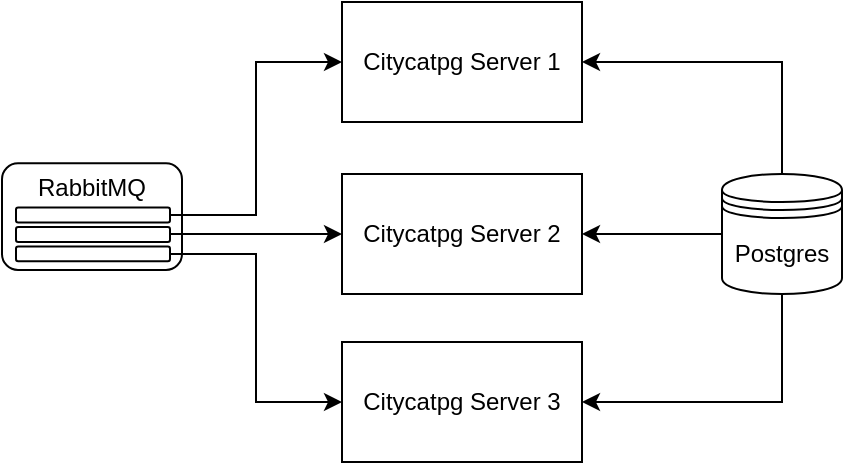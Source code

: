 <mxfile version="13.10.3" type="github">
  <diagram id="tyCWtxlNLLOEvRVOR6bN" name="Page-1">
    <mxGraphModel dx="779" dy="1341" grid="1" gridSize="10" guides="1" tooltips="1" connect="1" arrows="1" fold="1" page="1" pageScale="1" pageWidth="1169" pageHeight="827" math="0" shadow="0">
      <root>
        <mxCell id="0" />
        <mxCell id="1" parent="0" />
        <mxCell id="NO2JVZ4yjpvgCOlLwr5w-1" value="Postgres" style="shape=datastore;whiteSpace=wrap;html=1;" vertex="1" parent="1">
          <mxGeometry x="510" y="36" width="60" height="60" as="geometry" />
        </mxCell>
        <mxCell id="NO2JVZ4yjpvgCOlLwr5w-10" value="" style="group" vertex="1" connectable="0" parent="1">
          <mxGeometry x="150" y="20" width="90" height="64" as="geometry" />
        </mxCell>
        <mxCell id="NO2JVZ4yjpvgCOlLwr5w-2" value="RabbitMQ&lt;br&gt;&amp;nbsp;&lt;br&gt;&amp;nbsp;" style="rounded=1;whiteSpace=wrap;html=1;" vertex="1" parent="NO2JVZ4yjpvgCOlLwr5w-10">
          <mxGeometry y="10.667" width="90" height="53.333" as="geometry" />
        </mxCell>
        <mxCell id="NO2JVZ4yjpvgCOlLwr5w-3" value="" style="rounded=1;whiteSpace=wrap;html=1;" vertex="1" parent="NO2JVZ4yjpvgCOlLwr5w-10">
          <mxGeometry x="7" y="32.8" width="77" height="7.467" as="geometry" />
        </mxCell>
        <mxCell id="NO2JVZ4yjpvgCOlLwr5w-8" value="" style="rounded=1;whiteSpace=wrap;html=1;" vertex="1" parent="NO2JVZ4yjpvgCOlLwr5w-10">
          <mxGeometry x="7" y="42.53" width="77" height="7.47" as="geometry" />
        </mxCell>
        <mxCell id="NO2JVZ4yjpvgCOlLwr5w-9" value="" style="rounded=1;whiteSpace=wrap;html=1;" vertex="1" parent="NO2JVZ4yjpvgCOlLwr5w-10">
          <mxGeometry x="7" y="52.2" width="77" height="7.467" as="geometry" />
        </mxCell>
        <mxCell id="NO2JVZ4yjpvgCOlLwr5w-17" style="edgeStyle=orthogonalEdgeStyle;rounded=0;comic=0;orthogonalLoop=1;jettySize=auto;html=1;startArrow=classic;startFill=1;endArrow=none;endFill=0;" edge="1" parent="1" source="NO2JVZ4yjpvgCOlLwr5w-11" target="NO2JVZ4yjpvgCOlLwr5w-1">
          <mxGeometry relative="1" as="geometry" />
        </mxCell>
        <mxCell id="NO2JVZ4yjpvgCOlLwr5w-11" value="Citycatpg Server 1" style="rounded=0;whiteSpace=wrap;html=1;" vertex="1" parent="1">
          <mxGeometry x="320" y="-50" width="120" height="60" as="geometry" />
        </mxCell>
        <mxCell id="NO2JVZ4yjpvgCOlLwr5w-18" style="edgeStyle=orthogonalEdgeStyle;rounded=0;comic=0;orthogonalLoop=1;jettySize=auto;html=1;startArrow=classic;startFill=1;endArrow=none;endFill=0;" edge="1" parent="1" source="NO2JVZ4yjpvgCOlLwr5w-15" target="NO2JVZ4yjpvgCOlLwr5w-1">
          <mxGeometry relative="1" as="geometry" />
        </mxCell>
        <mxCell id="NO2JVZ4yjpvgCOlLwr5w-15" value="Citycatpg Server 2" style="rounded=0;whiteSpace=wrap;html=1;" vertex="1" parent="1">
          <mxGeometry x="320" y="36" width="120" height="60" as="geometry" />
        </mxCell>
        <mxCell id="NO2JVZ4yjpvgCOlLwr5w-19" style="edgeStyle=orthogonalEdgeStyle;rounded=0;comic=0;orthogonalLoop=1;jettySize=auto;html=1;startArrow=classic;startFill=1;endArrow=none;endFill=0;" edge="1" parent="1" source="NO2JVZ4yjpvgCOlLwr5w-16" target="NO2JVZ4yjpvgCOlLwr5w-1">
          <mxGeometry relative="1" as="geometry" />
        </mxCell>
        <mxCell id="NO2JVZ4yjpvgCOlLwr5w-16" value="Citycatpg Server 3" style="rounded=0;whiteSpace=wrap;html=1;" vertex="1" parent="1">
          <mxGeometry x="320" y="120" width="120" height="60" as="geometry" />
        </mxCell>
        <mxCell id="NO2JVZ4yjpvgCOlLwr5w-20" style="edgeStyle=orthogonalEdgeStyle;rounded=0;comic=0;orthogonalLoop=1;jettySize=auto;html=1;entryX=0;entryY=0.5;entryDx=0;entryDy=0;startArrow=none;startFill=0;endArrow=classic;endFill=1;" edge="1" parent="1" source="NO2JVZ4yjpvgCOlLwr5w-3" target="NO2JVZ4yjpvgCOlLwr5w-11">
          <mxGeometry relative="1" as="geometry" />
        </mxCell>
        <mxCell id="NO2JVZ4yjpvgCOlLwr5w-22" style="edgeStyle=orthogonalEdgeStyle;rounded=0;comic=0;orthogonalLoop=1;jettySize=auto;html=1;entryX=0;entryY=0.5;entryDx=0;entryDy=0;startArrow=none;startFill=0;endArrow=classic;endFill=1;" edge="1" parent="1" source="NO2JVZ4yjpvgCOlLwr5w-9" target="NO2JVZ4yjpvgCOlLwr5w-16">
          <mxGeometry relative="1" as="geometry" />
        </mxCell>
        <mxCell id="NO2JVZ4yjpvgCOlLwr5w-23" style="edgeStyle=orthogonalEdgeStyle;rounded=0;comic=0;orthogonalLoop=1;jettySize=auto;html=1;startArrow=none;startFill=0;endArrow=classic;endFill=1;" edge="1" parent="1" source="NO2JVZ4yjpvgCOlLwr5w-8">
          <mxGeometry relative="1" as="geometry">
            <mxPoint x="320" y="66" as="targetPoint" />
            <Array as="points">
              <mxPoint x="287" y="66" />
            </Array>
          </mxGeometry>
        </mxCell>
      </root>
    </mxGraphModel>
  </diagram>
</mxfile>
